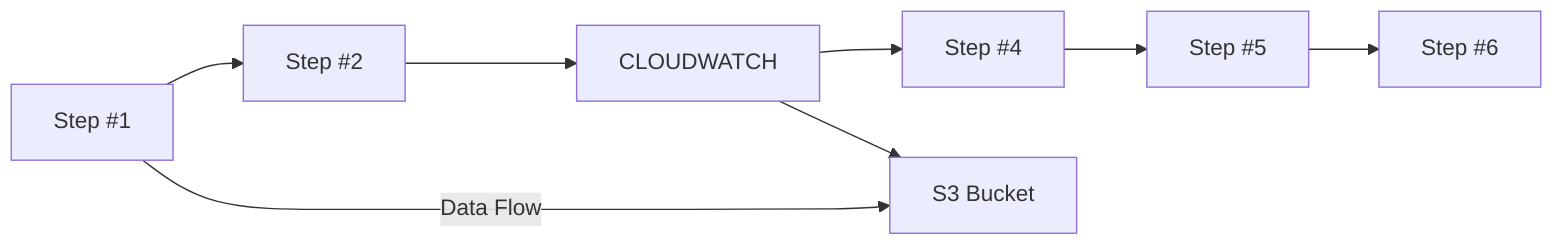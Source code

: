 graph LR
    A[Step #1] --> B[Step #2]
    B --> C[CLOUDWATCH]
    C --> D[Step #4]
    D --> E[Step #5]
    E --> F[Step #6]
    C --> G[S3 Bucket]

    A -->|Data Flow| G

%%Step #1 and Step #2 represents the intial stages.
